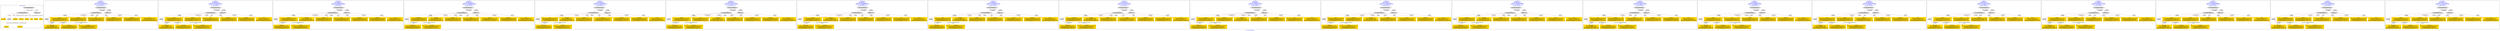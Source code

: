 digraph n0 {
fontcolor="blue"
remincross="true"
label="s12-s-19-artworks.json"
subgraph cluster_0 {
label="1-correct model"
n2[style="filled",color="white",fillcolor="lightgray",label="CulturalHeritageObject1"];
n3[shape="plaintext",style="filled",fillcolor="gold",label="date_made"];
n4[style="filled",color="white",fillcolor="lightgray",label="Person1"];
n5[shape="plaintext",style="filled",fillcolor="gold",label="description"];
n6[shape="plaintext",style="filled",fillcolor="gold",label="dimensions"];
n7[shape="plaintext",style="filled",fillcolor="gold",label="technique"];
n8[shape="plaintext",style="filled",fillcolor="gold",label="title"];
n9[shape="plaintext",style="filled",fillcolor="gold",label="access_id"];
n10[shape="plaintext",style="filled",fillcolor="gold",label="nationality"];
n11[shape="plaintext",style="filled",fillcolor="gold",label="artist_name"];
n12[style="filled",color="white",fillcolor="lightgray",label="EuropeanaAggregation1"];
n13[style="filled",color="white",fillcolor="lightgray",label="WebResource1"];
n14[shape="plaintext",style="filled",fillcolor="gold",label="img_url"];
}
subgraph cluster_1 {
label="candidate 0\nlink coherence:1.0\nnode coherence:1.0\nconfidence:0.5012474547202433\nmapping score:0.6115269293511922\ncost:11.99977\n-precision:0.92-recall:0.92"
n16[style="filled",color="white",fillcolor="lightgray",label="CulturalHeritageObject1"];
n17[style="filled",color="white",fillcolor="lightgray",label="Person1"];
n18[style="filled",color="white",fillcolor="lightgray",label="EuropeanaAggregation1"];
n19[style="filled",color="white",fillcolor="lightgray",label="WebResource1"];
n20[shape="plaintext",style="filled",fillcolor="gold",label="access_id\n[CulturalHeritageObject,extent,0.539]\n[CulturalHeritageObject,description,0.215]\n[CulturalHeritageObject,title,0.126]\n[CulturalHeritageObject,accessionNumber,0.12]"];
n21[shape="plaintext",style="filled",fillcolor="gold",label="date_made\n[Person,dateOfBirth,0.397]\n[Person,dateOfDeath,0.386]\n[Person,biographicalInformation,0.114]\n[CulturalHeritageObject,created,0.102]"];
n22[shape="plaintext",style="filled",fillcolor="gold",label="artist_name\n[Person,nameOfThePerson,0.536]\n[Person,biographicalInformation,0.335]\n[CulturalHeritageObject,description,0.074]\n[CulturalHeritageObject,title,0.055]"];
n23[shape="plaintext",style="filled",fillcolor="gold",label="technique\n[CulturalHeritageObject,medium,0.626]\n[CulturalHeritageObject,description,0.178]\n[Person,biographicalInformation,0.118]\n[CulturalHeritageObject,provenance,0.078]"];
n24[shape="plaintext",style="filled",fillcolor="gold",label="title\n[CulturalHeritageObject,description,0.367]\n[Person,biographicalInformation,0.307]\n[CulturalHeritageObject,title,0.238]\n[CulturalHeritageObject,provenance,0.089]"];
n25[shape="plaintext",style="filled",fillcolor="gold",label="img_url\n[WebResource,classLink,0.747]\n[Document,classLink,0.126]\n[Person,biographicalInformation,0.067]\n[CulturalHeritageObject,description,0.06]"];
n26[shape="plaintext",style="filled",fillcolor="gold",label="nationality\n[Person,countryAssociatedWithThePerson,0.872]\n[Person,biographicalInformation,0.07]\n[CulturalHeritageObject,title,0.032]\n[CulturalHeritageObject,provenance,0.026]"];
n27[shape="plaintext",style="filled",fillcolor="gold",label="dimensions\n[CulturalHeritageObject,extent,0.58]\n[CulturalHeritageObject,description,0.192]\n[CulturalHeritageObject,title,0.136]\n[CulturalHeritageObject,provenance,0.092]"];
n28[shape="plaintext",style="filled",fillcolor="gold",label="description\n[Person,biographicalInformation,0.459]\n[CulturalHeritageObject,description,0.394]\n[CulturalHeritageObject,title,0.098]\n[CulturalHeritageObject,provenance,0.049]"];
}
subgraph cluster_2 {
label="candidate 1\nlink coherence:1.0\nnode coherence:1.0\nconfidence:0.4999864586944227\nmapping score:0.6111065973425853\ncost:11.99977\n-precision:0.92-recall:0.92"
n30[style="filled",color="white",fillcolor="lightgray",label="CulturalHeritageObject1"];
n31[style="filled",color="white",fillcolor="lightgray",label="Person1"];
n32[style="filled",color="white",fillcolor="lightgray",label="EuropeanaAggregation1"];
n33[style="filled",color="white",fillcolor="lightgray",label="WebResource1"];
n34[shape="plaintext",style="filled",fillcolor="gold",label="access_id\n[CulturalHeritageObject,extent,0.539]\n[CulturalHeritageObject,description,0.215]\n[CulturalHeritageObject,title,0.126]\n[CulturalHeritageObject,accessionNumber,0.12]"];
n35[shape="plaintext",style="filled",fillcolor="gold",label="date_made\n[Person,dateOfBirth,0.397]\n[Person,dateOfDeath,0.386]\n[Person,biographicalInformation,0.114]\n[CulturalHeritageObject,created,0.102]"];
n36[shape="plaintext",style="filled",fillcolor="gold",label="artist_name\n[Person,nameOfThePerson,0.536]\n[Person,biographicalInformation,0.335]\n[CulturalHeritageObject,description,0.074]\n[CulturalHeritageObject,title,0.055]"];
n37[shape="plaintext",style="filled",fillcolor="gold",label="technique\n[CulturalHeritageObject,medium,0.626]\n[CulturalHeritageObject,description,0.178]\n[Person,biographicalInformation,0.118]\n[CulturalHeritageObject,provenance,0.078]"];
n38[shape="plaintext",style="filled",fillcolor="gold",label="title\n[CulturalHeritageObject,description,0.367]\n[Person,biographicalInformation,0.307]\n[CulturalHeritageObject,title,0.238]\n[CulturalHeritageObject,provenance,0.089]"];
n39[shape="plaintext",style="filled",fillcolor="gold",label="img_url\n[WebResource,classLink,0.747]\n[Document,classLink,0.126]\n[Person,biographicalInformation,0.067]\n[CulturalHeritageObject,description,0.06]"];
n40[shape="plaintext",style="filled",fillcolor="gold",label="nationality\n[Person,countryAssociatedWithThePerson,0.872]\n[Person,biographicalInformation,0.07]\n[CulturalHeritageObject,title,0.032]\n[CulturalHeritageObject,provenance,0.026]"];
n41[shape="plaintext",style="filled",fillcolor="gold",label="dimensions\n[CulturalHeritageObject,extent,0.58]\n[CulturalHeritageObject,description,0.192]\n[CulturalHeritageObject,title,0.136]\n[CulturalHeritageObject,provenance,0.092]"];
n42[shape="plaintext",style="filled",fillcolor="gold",label="description\n[Person,biographicalInformation,0.459]\n[CulturalHeritageObject,description,0.394]\n[CulturalHeritageObject,title,0.098]\n[CulturalHeritageObject,provenance,0.049]"];
}
subgraph cluster_3 {
label="candidate 10\nlink coherence:1.0\nnode coherence:1.0\nconfidence:0.46843999147245274\nmapping score:0.6005911082685953\ncost:11.99977\n-precision:1.0-recall:1.0"
n44[style="filled",color="white",fillcolor="lightgray",label="CulturalHeritageObject1"];
n45[style="filled",color="white",fillcolor="lightgray",label="Person1"];
n46[style="filled",color="white",fillcolor="lightgray",label="EuropeanaAggregation1"];
n47[style="filled",color="white",fillcolor="lightgray",label="WebResource1"];
n48[shape="plaintext",style="filled",fillcolor="gold",label="access_id\n[CulturalHeritageObject,extent,0.539]\n[CulturalHeritageObject,description,0.215]\n[CulturalHeritageObject,title,0.126]\n[CulturalHeritageObject,accessionNumber,0.12]"];
n49[shape="plaintext",style="filled",fillcolor="gold",label="date_made\n[Person,dateOfBirth,0.397]\n[Person,dateOfDeath,0.386]\n[Person,biographicalInformation,0.114]\n[CulturalHeritageObject,created,0.102]"];
n50[shape="plaintext",style="filled",fillcolor="gold",label="artist_name\n[Person,nameOfThePerson,0.536]\n[Person,biographicalInformation,0.335]\n[CulturalHeritageObject,description,0.074]\n[CulturalHeritageObject,title,0.055]"];
n51[shape="plaintext",style="filled",fillcolor="gold",label="technique\n[CulturalHeritageObject,medium,0.626]\n[CulturalHeritageObject,description,0.178]\n[Person,biographicalInformation,0.118]\n[CulturalHeritageObject,provenance,0.078]"];
n52[shape="plaintext",style="filled",fillcolor="gold",label="title\n[CulturalHeritageObject,description,0.367]\n[Person,biographicalInformation,0.307]\n[CulturalHeritageObject,title,0.238]\n[CulturalHeritageObject,provenance,0.089]"];
n53[shape="plaintext",style="filled",fillcolor="gold",label="img_url\n[WebResource,classLink,0.747]\n[Document,classLink,0.126]\n[Person,biographicalInformation,0.067]\n[CulturalHeritageObject,description,0.06]"];
n54[shape="plaintext",style="filled",fillcolor="gold",label="nationality\n[Person,countryAssociatedWithThePerson,0.872]\n[Person,biographicalInformation,0.07]\n[CulturalHeritageObject,title,0.032]\n[CulturalHeritageObject,provenance,0.026]"];
n55[shape="plaintext",style="filled",fillcolor="gold",label="dimensions\n[CulturalHeritageObject,extent,0.58]\n[CulturalHeritageObject,description,0.192]\n[CulturalHeritageObject,title,0.136]\n[CulturalHeritageObject,provenance,0.092]"];
n56[shape="plaintext",style="filled",fillcolor="gold",label="description\n[Person,biographicalInformation,0.459]\n[CulturalHeritageObject,description,0.394]\n[CulturalHeritageObject,title,0.098]\n[CulturalHeritageObject,provenance,0.049]"];
}
subgraph cluster_4 {
label="candidate 11\nlink coherence:1.0\nnode coherence:1.0\nconfidence:0.46075960814450423\nmapping score:0.5980309804926125\ncost:11.99977\n-precision:0.83-recall:0.83"
n58[style="filled",color="white",fillcolor="lightgray",label="CulturalHeritageObject1"];
n59[style="filled",color="white",fillcolor="lightgray",label="Person1"];
n60[style="filled",color="white",fillcolor="lightgray",label="EuropeanaAggregation1"];
n61[style="filled",color="white",fillcolor="lightgray",label="WebResource1"];
n62[shape="plaintext",style="filled",fillcolor="gold",label="dimensions\n[CulturalHeritageObject,extent,0.58]\n[CulturalHeritageObject,description,0.192]\n[CulturalHeritageObject,title,0.136]\n[CulturalHeritageObject,provenance,0.092]"];
n63[shape="plaintext",style="filled",fillcolor="gold",label="date_made\n[Person,dateOfBirth,0.397]\n[Person,dateOfDeath,0.386]\n[Person,biographicalInformation,0.114]\n[CulturalHeritageObject,created,0.102]"];
n64[shape="plaintext",style="filled",fillcolor="gold",label="artist_name\n[Person,nameOfThePerson,0.536]\n[Person,biographicalInformation,0.335]\n[CulturalHeritageObject,description,0.074]\n[CulturalHeritageObject,title,0.055]"];
n65[shape="plaintext",style="filled",fillcolor="gold",label="technique\n[CulturalHeritageObject,medium,0.626]\n[CulturalHeritageObject,description,0.178]\n[Person,biographicalInformation,0.118]\n[CulturalHeritageObject,provenance,0.078]"];
n66[shape="plaintext",style="filled",fillcolor="gold",label="title\n[CulturalHeritageObject,description,0.367]\n[Person,biographicalInformation,0.307]\n[CulturalHeritageObject,title,0.238]\n[CulturalHeritageObject,provenance,0.089]"];
n67[shape="plaintext",style="filled",fillcolor="gold",label="img_url\n[WebResource,classLink,0.747]\n[Document,classLink,0.126]\n[Person,biographicalInformation,0.067]\n[CulturalHeritageObject,description,0.06]"];
n68[shape="plaintext",style="filled",fillcolor="gold",label="nationality\n[Person,countryAssociatedWithThePerson,0.872]\n[Person,biographicalInformation,0.07]\n[CulturalHeritageObject,title,0.032]\n[CulturalHeritageObject,provenance,0.026]"];
n69[shape="plaintext",style="filled",fillcolor="gold",label="access_id\n[CulturalHeritageObject,extent,0.539]\n[CulturalHeritageObject,description,0.215]\n[CulturalHeritageObject,title,0.126]\n[CulturalHeritageObject,accessionNumber,0.12]"];
n70[shape="plaintext",style="filled",fillcolor="gold",label="description\n[Person,biographicalInformation,0.459]\n[CulturalHeritageObject,description,0.394]\n[CulturalHeritageObject,title,0.098]\n[CulturalHeritageObject,provenance,0.049]"];
}
subgraph cluster_5 {
label="candidate 12\nlink coherence:1.0\nnode coherence:1.0\nconfidence:0.4524826609062927\nmapping score:0.5952719980798753\ncost:11.99977\n-precision:0.83-recall:0.83"
n72[style="filled",color="white",fillcolor="lightgray",label="CulturalHeritageObject1"];
n73[style="filled",color="white",fillcolor="lightgray",label="Person1"];
n74[style="filled",color="white",fillcolor="lightgray",label="EuropeanaAggregation1"];
n75[style="filled",color="white",fillcolor="lightgray",label="WebResource1"];
n76[shape="plaintext",style="filled",fillcolor="gold",label="title\n[CulturalHeritageObject,description,0.367]\n[Person,biographicalInformation,0.307]\n[CulturalHeritageObject,title,0.238]\n[CulturalHeritageObject,provenance,0.089]"];
n77[shape="plaintext",style="filled",fillcolor="gold",label="date_made\n[Person,dateOfBirth,0.397]\n[Person,dateOfDeath,0.386]\n[Person,biographicalInformation,0.114]\n[CulturalHeritageObject,created,0.102]"];
n78[shape="plaintext",style="filled",fillcolor="gold",label="artist_name\n[Person,nameOfThePerson,0.536]\n[Person,biographicalInformation,0.335]\n[CulturalHeritageObject,description,0.074]\n[CulturalHeritageObject,title,0.055]"];
n79[shape="plaintext",style="filled",fillcolor="gold",label="technique\n[CulturalHeritageObject,medium,0.626]\n[CulturalHeritageObject,description,0.178]\n[Person,biographicalInformation,0.118]\n[CulturalHeritageObject,provenance,0.078]"];
n80[shape="plaintext",style="filled",fillcolor="gold",label="access_id\n[CulturalHeritageObject,extent,0.539]\n[CulturalHeritageObject,description,0.215]\n[CulturalHeritageObject,title,0.126]\n[CulturalHeritageObject,accessionNumber,0.12]"];
n81[shape="plaintext",style="filled",fillcolor="gold",label="img_url\n[WebResource,classLink,0.747]\n[Document,classLink,0.126]\n[Person,biographicalInformation,0.067]\n[CulturalHeritageObject,description,0.06]"];
n82[shape="plaintext",style="filled",fillcolor="gold",label="nationality\n[Person,countryAssociatedWithThePerson,0.872]\n[Person,biographicalInformation,0.07]\n[CulturalHeritageObject,title,0.032]\n[CulturalHeritageObject,provenance,0.026]"];
n83[shape="plaintext",style="filled",fillcolor="gold",label="dimensions\n[CulturalHeritageObject,extent,0.58]\n[CulturalHeritageObject,description,0.192]\n[CulturalHeritageObject,title,0.136]\n[CulturalHeritageObject,provenance,0.092]"];
n84[shape="plaintext",style="filled",fillcolor="gold",label="description\n[Person,biographicalInformation,0.459]\n[CulturalHeritageObject,description,0.394]\n[CulturalHeritageObject,title,0.098]\n[CulturalHeritageObject,provenance,0.049]"];
}
subgraph cluster_6 {
label="candidate 13\nlink coherence:1.0\nnode coherence:1.0\nconfidence:0.4518770705468461\nmapping score:0.5950701346267265\ncost:11.99977\n-precision:0.92-recall:0.92"
n86[style="filled",color="white",fillcolor="lightgray",label="CulturalHeritageObject1"];
n87[style="filled",color="white",fillcolor="lightgray",label="Person1"];
n88[style="filled",color="white",fillcolor="lightgray",label="EuropeanaAggregation1"];
n89[style="filled",color="white",fillcolor="lightgray",label="WebResource1"];
n90[shape="plaintext",style="filled",fillcolor="gold",label="access_id\n[CulturalHeritageObject,extent,0.539]\n[CulturalHeritageObject,description,0.215]\n[CulturalHeritageObject,title,0.126]\n[CulturalHeritageObject,accessionNumber,0.12]"];
n91[shape="plaintext",style="filled",fillcolor="gold",label="title\n[CulturalHeritageObject,description,0.367]\n[Person,biographicalInformation,0.307]\n[CulturalHeritageObject,title,0.238]\n[CulturalHeritageObject,provenance,0.089]"];
n92[shape="plaintext",style="filled",fillcolor="gold",label="date_made\n[Person,dateOfBirth,0.397]\n[Person,dateOfDeath,0.386]\n[Person,biographicalInformation,0.114]\n[CulturalHeritageObject,created,0.102]"];
n93[shape="plaintext",style="filled",fillcolor="gold",label="artist_name\n[Person,nameOfThePerson,0.536]\n[Person,biographicalInformation,0.335]\n[CulturalHeritageObject,description,0.074]\n[CulturalHeritageObject,title,0.055]"];
n94[shape="plaintext",style="filled",fillcolor="gold",label="technique\n[CulturalHeritageObject,medium,0.626]\n[CulturalHeritageObject,description,0.178]\n[Person,biographicalInformation,0.118]\n[CulturalHeritageObject,provenance,0.078]"];
n95[shape="plaintext",style="filled",fillcolor="gold",label="img_url\n[WebResource,classLink,0.747]\n[Document,classLink,0.126]\n[Person,biographicalInformation,0.067]\n[CulturalHeritageObject,description,0.06]"];
n96[shape="plaintext",style="filled",fillcolor="gold",label="nationality\n[Person,countryAssociatedWithThePerson,0.872]\n[Person,biographicalInformation,0.07]\n[CulturalHeritageObject,title,0.032]\n[CulturalHeritageObject,provenance,0.026]"];
n97[shape="plaintext",style="filled",fillcolor="gold",label="dimensions\n[CulturalHeritageObject,extent,0.58]\n[CulturalHeritageObject,description,0.192]\n[CulturalHeritageObject,title,0.136]\n[CulturalHeritageObject,provenance,0.092]"];
n98[shape="plaintext",style="filled",fillcolor="gold",label="description\n[Person,biographicalInformation,0.459]\n[CulturalHeritageObject,description,0.394]\n[CulturalHeritageObject,title,0.098]\n[CulturalHeritageObject,provenance,0.049]"];
}
subgraph cluster_7 {
label="candidate 14\nlink coherence:1.0\nnode coherence:1.0\nconfidence:0.4498234493696245\nmapping score:0.5943855942343192\ncost:11.99977\n-precision:0.83-recall:0.83"
n100[style="filled",color="white",fillcolor="lightgray",label="CulturalHeritageObject1"];
n101[style="filled",color="white",fillcolor="lightgray",label="Person1"];
n102[style="filled",color="white",fillcolor="lightgray",label="EuropeanaAggregation1"];
n103[style="filled",color="white",fillcolor="lightgray",label="WebResource1"];
n104[shape="plaintext",style="filled",fillcolor="gold",label="access_id\n[CulturalHeritageObject,extent,0.539]\n[CulturalHeritageObject,description,0.215]\n[CulturalHeritageObject,title,0.126]\n[CulturalHeritageObject,accessionNumber,0.12]"];
n105[shape="plaintext",style="filled",fillcolor="gold",label="date_made\n[Person,dateOfBirth,0.397]\n[Person,dateOfDeath,0.386]\n[Person,biographicalInformation,0.114]\n[CulturalHeritageObject,created,0.102]"];
n106[shape="plaintext",style="filled",fillcolor="gold",label="artist_name\n[Person,nameOfThePerson,0.536]\n[Person,biographicalInformation,0.335]\n[CulturalHeritageObject,description,0.074]\n[CulturalHeritageObject,title,0.055]"];
n107[shape="plaintext",style="filled",fillcolor="gold",label="technique\n[CulturalHeritageObject,medium,0.626]\n[CulturalHeritageObject,description,0.178]\n[Person,biographicalInformation,0.118]\n[CulturalHeritageObject,provenance,0.078]"];
n108[shape="plaintext",style="filled",fillcolor="gold",label="description\n[Person,biographicalInformation,0.459]\n[CulturalHeritageObject,description,0.394]\n[CulturalHeritageObject,title,0.098]\n[CulturalHeritageObject,provenance,0.049]"];
n109[shape="plaintext",style="filled",fillcolor="gold",label="img_url\n[WebResource,classLink,0.747]\n[Document,classLink,0.126]\n[Person,biographicalInformation,0.067]\n[CulturalHeritageObject,description,0.06]"];
n110[shape="plaintext",style="filled",fillcolor="gold",label="nationality\n[Person,countryAssociatedWithThePerson,0.872]\n[Person,biographicalInformation,0.07]\n[CulturalHeritageObject,title,0.032]\n[CulturalHeritageObject,provenance,0.026]"];
n111[shape="plaintext",style="filled",fillcolor="gold",label="dimensions\n[CulturalHeritageObject,extent,0.58]\n[CulturalHeritageObject,description,0.192]\n[CulturalHeritageObject,title,0.136]\n[CulturalHeritageObject,provenance,0.092]"];
n112[shape="plaintext",style="filled",fillcolor="gold",label="title\n[CulturalHeritageObject,description,0.367]\n[Person,biographicalInformation,0.307]\n[CulturalHeritageObject,title,0.238]\n[CulturalHeritageObject,provenance,0.089]"];
}
subgraph cluster_8 {
label="candidate 15\nlink coherence:1.0\nnode coherence:1.0\nconfidence:0.44902960522303764\nmapping score:0.5941209795187903\ncost:11.99977\n-precision:0.75-recall:0.75"
n114[style="filled",color="white",fillcolor="lightgray",label="CulturalHeritageObject1"];
n115[style="filled",color="white",fillcolor="lightgray",label="Person1"];
n116[style="filled",color="white",fillcolor="lightgray",label="EuropeanaAggregation1"];
n117[style="filled",color="white",fillcolor="lightgray",label="WebResource1"];
n118[shape="plaintext",style="filled",fillcolor="gold",label="title\n[CulturalHeritageObject,description,0.367]\n[Person,biographicalInformation,0.307]\n[CulturalHeritageObject,title,0.238]\n[CulturalHeritageObject,provenance,0.089]"];
n119[shape="plaintext",style="filled",fillcolor="gold",label="date_made\n[Person,dateOfBirth,0.397]\n[Person,dateOfDeath,0.386]\n[Person,biographicalInformation,0.114]\n[CulturalHeritageObject,created,0.102]"];
n120[shape="plaintext",style="filled",fillcolor="gold",label="artist_name\n[Person,nameOfThePerson,0.536]\n[Person,biographicalInformation,0.335]\n[CulturalHeritageObject,description,0.074]\n[CulturalHeritageObject,title,0.055]"];
n121[shape="plaintext",style="filled",fillcolor="gold",label="technique\n[CulturalHeritageObject,medium,0.626]\n[CulturalHeritageObject,description,0.178]\n[Person,biographicalInformation,0.118]\n[CulturalHeritageObject,provenance,0.078]"];
n122[shape="plaintext",style="filled",fillcolor="gold",label="dimensions\n[CulturalHeritageObject,extent,0.58]\n[CulturalHeritageObject,description,0.192]\n[CulturalHeritageObject,title,0.136]\n[CulturalHeritageObject,provenance,0.092]"];
n123[shape="plaintext",style="filled",fillcolor="gold",label="img_url\n[WebResource,classLink,0.747]\n[Document,classLink,0.126]\n[Person,biographicalInformation,0.067]\n[CulturalHeritageObject,description,0.06]"];
n124[shape="plaintext",style="filled",fillcolor="gold",label="nationality\n[Person,countryAssociatedWithThePerson,0.872]\n[Person,biographicalInformation,0.07]\n[CulturalHeritageObject,title,0.032]\n[CulturalHeritageObject,provenance,0.026]"];
n125[shape="plaintext",style="filled",fillcolor="gold",label="access_id\n[CulturalHeritageObject,extent,0.539]\n[CulturalHeritageObject,description,0.215]\n[CulturalHeritageObject,title,0.126]\n[CulturalHeritageObject,accessionNumber,0.12]"];
n126[shape="plaintext",style="filled",fillcolor="gold",label="description\n[Person,biographicalInformation,0.459]\n[CulturalHeritageObject,description,0.394]\n[CulturalHeritageObject,title,0.098]\n[CulturalHeritageObject,provenance,0.049]"];
}
subgraph cluster_9 {
label="candidate 16\nlink coherence:1.0\nnode coherence:1.0\nconfidence:0.4449741436014858\nmapping score:0.592769158978273\ncost:11.99977\n-precision:0.75-recall:0.75"
n128[style="filled",color="white",fillcolor="lightgray",label="CulturalHeritageObject1"];
n129[style="filled",color="white",fillcolor="lightgray",label="Person1"];
n130[style="filled",color="white",fillcolor="lightgray",label="EuropeanaAggregation1"];
n131[style="filled",color="white",fillcolor="lightgray",label="WebResource1"];
n132[shape="plaintext",style="filled",fillcolor="gold",label="description\n[Person,biographicalInformation,0.459]\n[CulturalHeritageObject,description,0.394]\n[CulturalHeritageObject,title,0.098]\n[CulturalHeritageObject,provenance,0.049]"];
n133[shape="plaintext",style="filled",fillcolor="gold",label="date_made\n[Person,dateOfBirth,0.397]\n[Person,dateOfDeath,0.386]\n[Person,biographicalInformation,0.114]\n[CulturalHeritageObject,created,0.102]"];
n134[shape="plaintext",style="filled",fillcolor="gold",label="artist_name\n[Person,nameOfThePerson,0.536]\n[Person,biographicalInformation,0.335]\n[CulturalHeritageObject,description,0.074]\n[CulturalHeritageObject,title,0.055]"];
n135[shape="plaintext",style="filled",fillcolor="gold",label="technique\n[CulturalHeritageObject,medium,0.626]\n[CulturalHeritageObject,description,0.178]\n[Person,biographicalInformation,0.118]\n[CulturalHeritageObject,provenance,0.078]"];
n136[shape="plaintext",style="filled",fillcolor="gold",label="access_id\n[CulturalHeritageObject,extent,0.539]\n[CulturalHeritageObject,description,0.215]\n[CulturalHeritageObject,title,0.126]\n[CulturalHeritageObject,accessionNumber,0.12]"];
n137[shape="plaintext",style="filled",fillcolor="gold",label="img_url\n[WebResource,classLink,0.747]\n[Document,classLink,0.126]\n[Person,biographicalInformation,0.067]\n[CulturalHeritageObject,description,0.06]"];
n138[shape="plaintext",style="filled",fillcolor="gold",label="nationality\n[Person,countryAssociatedWithThePerson,0.872]\n[Person,biographicalInformation,0.07]\n[CulturalHeritageObject,title,0.032]\n[CulturalHeritageObject,provenance,0.026]"];
n139[shape="plaintext",style="filled",fillcolor="gold",label="dimensions\n[CulturalHeritageObject,extent,0.58]\n[CulturalHeritageObject,description,0.192]\n[CulturalHeritageObject,title,0.136]\n[CulturalHeritageObject,provenance,0.092]"];
n140[shape="plaintext",style="filled",fillcolor="gold",label="title\n[CulturalHeritageObject,description,0.367]\n[Person,biographicalInformation,0.307]\n[CulturalHeritageObject,title,0.238]\n[CulturalHeritageObject,provenance,0.089]"];
}
subgraph cluster_10 {
label="candidate 17\nlink coherence:1.0\nnode coherence:1.0\nconfidence:0.4443685532420392\nmapping score:0.5925672955251241\ncost:11.99977\n-precision:0.83-recall:0.83"
n142[style="filled",color="white",fillcolor="lightgray",label="CulturalHeritageObject1"];
n143[style="filled",color="white",fillcolor="lightgray",label="Person1"];
n144[style="filled",color="white",fillcolor="lightgray",label="EuropeanaAggregation1"];
n145[style="filled",color="white",fillcolor="lightgray",label="WebResource1"];
n146[shape="plaintext",style="filled",fillcolor="gold",label="access_id\n[CulturalHeritageObject,extent,0.539]\n[CulturalHeritageObject,description,0.215]\n[CulturalHeritageObject,title,0.126]\n[CulturalHeritageObject,accessionNumber,0.12]"];
n147[shape="plaintext",style="filled",fillcolor="gold",label="description\n[Person,biographicalInformation,0.459]\n[CulturalHeritageObject,description,0.394]\n[CulturalHeritageObject,title,0.098]\n[CulturalHeritageObject,provenance,0.049]"];
n148[shape="plaintext",style="filled",fillcolor="gold",label="date_made\n[Person,dateOfBirth,0.397]\n[Person,dateOfDeath,0.386]\n[Person,biographicalInformation,0.114]\n[CulturalHeritageObject,created,0.102]"];
n149[shape="plaintext",style="filled",fillcolor="gold",label="artist_name\n[Person,nameOfThePerson,0.536]\n[Person,biographicalInformation,0.335]\n[CulturalHeritageObject,description,0.074]\n[CulturalHeritageObject,title,0.055]"];
n150[shape="plaintext",style="filled",fillcolor="gold",label="technique\n[CulturalHeritageObject,medium,0.626]\n[CulturalHeritageObject,description,0.178]\n[Person,biographicalInformation,0.118]\n[CulturalHeritageObject,provenance,0.078]"];
n151[shape="plaintext",style="filled",fillcolor="gold",label="img_url\n[WebResource,classLink,0.747]\n[Document,classLink,0.126]\n[Person,biographicalInformation,0.067]\n[CulturalHeritageObject,description,0.06]"];
n152[shape="plaintext",style="filled",fillcolor="gold",label="nationality\n[Person,countryAssociatedWithThePerson,0.872]\n[Person,biographicalInformation,0.07]\n[CulturalHeritageObject,title,0.032]\n[CulturalHeritageObject,provenance,0.026]"];
n153[shape="plaintext",style="filled",fillcolor="gold",label="dimensions\n[CulturalHeritageObject,extent,0.58]\n[CulturalHeritageObject,description,0.192]\n[CulturalHeritageObject,title,0.136]\n[CulturalHeritageObject,provenance,0.092]"];
n154[shape="plaintext",style="filled",fillcolor="gold",label="title\n[CulturalHeritageObject,description,0.367]\n[Person,biographicalInformation,0.307]\n[CulturalHeritageObject,title,0.238]\n[CulturalHeritageObject,provenance,0.089]"];
}
subgraph cluster_11 {
label="candidate 18\nlink coherence:1.0\nnode coherence:1.0\nconfidence:0.4441966872188975\nmapping score:0.5925100068507436\ncost:11.99977\n-precision:0.75-recall:0.75"
n156[style="filled",color="white",fillcolor="lightgray",label="CulturalHeritageObject1"];
n157[style="filled",color="white",fillcolor="lightgray",label="Person1"];
n158[style="filled",color="white",fillcolor="lightgray",label="EuropeanaAggregation1"];
n159[style="filled",color="white",fillcolor="lightgray",label="WebResource1"];
n160[shape="plaintext",style="filled",fillcolor="gold",label="title\n[CulturalHeritageObject,description,0.367]\n[Person,biographicalInformation,0.307]\n[CulturalHeritageObject,title,0.238]\n[CulturalHeritageObject,provenance,0.089]"];
n161[shape="plaintext",style="filled",fillcolor="gold",label="dimensions\n[CulturalHeritageObject,extent,0.58]\n[CulturalHeritageObject,description,0.192]\n[CulturalHeritageObject,title,0.136]\n[CulturalHeritageObject,provenance,0.092]"];
n162[shape="plaintext",style="filled",fillcolor="gold",label="date_made\n[Person,dateOfBirth,0.397]\n[Person,dateOfDeath,0.386]\n[Person,biographicalInformation,0.114]\n[CulturalHeritageObject,created,0.102]"];
n163[shape="plaintext",style="filled",fillcolor="gold",label="artist_name\n[Person,nameOfThePerson,0.536]\n[Person,biographicalInformation,0.335]\n[CulturalHeritageObject,description,0.074]\n[CulturalHeritageObject,title,0.055]"];
n164[shape="plaintext",style="filled",fillcolor="gold",label="technique\n[CulturalHeritageObject,medium,0.626]\n[CulturalHeritageObject,description,0.178]\n[Person,biographicalInformation,0.118]\n[CulturalHeritageObject,provenance,0.078]"];
n165[shape="plaintext",style="filled",fillcolor="gold",label="img_url\n[WebResource,classLink,0.747]\n[Document,classLink,0.126]\n[Person,biographicalInformation,0.067]\n[CulturalHeritageObject,description,0.06]"];
n166[shape="plaintext",style="filled",fillcolor="gold",label="nationality\n[Person,countryAssociatedWithThePerson,0.872]\n[Person,biographicalInformation,0.07]\n[CulturalHeritageObject,title,0.032]\n[CulturalHeritageObject,provenance,0.026]"];
n167[shape="plaintext",style="filled",fillcolor="gold",label="access_id\n[CulturalHeritageObject,extent,0.539]\n[CulturalHeritageObject,description,0.215]\n[CulturalHeritageObject,title,0.126]\n[CulturalHeritageObject,accessionNumber,0.12]"];
n168[shape="plaintext",style="filled",fillcolor="gold",label="description\n[Person,biographicalInformation,0.459]\n[CulturalHeritageObject,description,0.394]\n[CulturalHeritageObject,title,0.098]\n[CulturalHeritageObject,provenance,0.049]"];
}
subgraph cluster_12 {
label="candidate 19\nlink coherence:1.0\nnode coherence:1.0\nconfidence:0.4406260366798997\nmapping score:0.591319790004411\ncost:11.99977\n-precision:0.83-recall:0.83"
n170[style="filled",color="white",fillcolor="lightgray",label="CulturalHeritageObject1"];
n171[style="filled",color="white",fillcolor="lightgray",label="Person1"];
n172[style="filled",color="white",fillcolor="lightgray",label="EuropeanaAggregation1"];
n173[style="filled",color="white",fillcolor="lightgray",label="WebResource1"];
n174[shape="plaintext",style="filled",fillcolor="gold",label="description\n[Person,biographicalInformation,0.459]\n[CulturalHeritageObject,description,0.394]\n[CulturalHeritageObject,title,0.098]\n[CulturalHeritageObject,provenance,0.049]"];
n175[shape="plaintext",style="filled",fillcolor="gold",label="date_made\n[Person,dateOfBirth,0.397]\n[Person,dateOfDeath,0.386]\n[Person,biographicalInformation,0.114]\n[CulturalHeritageObject,created,0.102]"];
n176[shape="plaintext",style="filled",fillcolor="gold",label="artist_name\n[Person,nameOfThePerson,0.536]\n[Person,biographicalInformation,0.335]\n[CulturalHeritageObject,description,0.074]\n[CulturalHeritageObject,title,0.055]"];
n177[shape="plaintext",style="filled",fillcolor="gold",label="technique\n[CulturalHeritageObject,medium,0.626]\n[CulturalHeritageObject,description,0.178]\n[Person,biographicalInformation,0.118]\n[CulturalHeritageObject,provenance,0.078]"];
n178[shape="plaintext",style="filled",fillcolor="gold",label="title\n[CulturalHeritageObject,description,0.367]\n[Person,biographicalInformation,0.307]\n[CulturalHeritageObject,title,0.238]\n[CulturalHeritageObject,provenance,0.089]"];
n179[shape="plaintext",style="filled",fillcolor="gold",label="img_url\n[WebResource,classLink,0.747]\n[Document,classLink,0.126]\n[Person,biographicalInformation,0.067]\n[CulturalHeritageObject,description,0.06]"];
n180[shape="plaintext",style="filled",fillcolor="gold",label="nationality\n[Person,countryAssociatedWithThePerson,0.872]\n[Person,biographicalInformation,0.07]\n[CulturalHeritageObject,title,0.032]\n[CulturalHeritageObject,provenance,0.026]"];
n181[shape="plaintext",style="filled",fillcolor="gold",label="dimensions\n[CulturalHeritageObject,extent,0.58]\n[CulturalHeritageObject,description,0.192]\n[CulturalHeritageObject,title,0.136]\n[CulturalHeritageObject,provenance,0.092]"];
n182[shape="plaintext",style="filled",fillcolor="gold",label="access_id\n[CulturalHeritageObject,extent,0.539]\n[CulturalHeritageObject,description,0.215]\n[CulturalHeritageObject,title,0.126]\n[CulturalHeritageObject,accessionNumber,0.12]"];
}
subgraph cluster_13 {
label="candidate 2\nlink coherence:1.0\nnode coherence:1.0\nconfidence:0.4852901241540832\nmapping score:0.6062078191624721\ncost:11.99977\n-precision:0.75-recall:0.75"
n184[style="filled",color="white",fillcolor="lightgray",label="CulturalHeritageObject1"];
n185[style="filled",color="white",fillcolor="lightgray",label="Person1"];
n186[style="filled",color="white",fillcolor="lightgray",label="EuropeanaAggregation1"];
n187[style="filled",color="white",fillcolor="lightgray",label="WebResource1"];
n188[shape="plaintext",style="filled",fillcolor="gold",label="title\n[CulturalHeritageObject,description,0.367]\n[Person,biographicalInformation,0.307]\n[CulturalHeritageObject,title,0.238]\n[CulturalHeritageObject,provenance,0.089]"];
n189[shape="plaintext",style="filled",fillcolor="gold",label="date_made\n[Person,dateOfBirth,0.397]\n[Person,dateOfDeath,0.386]\n[Person,biographicalInformation,0.114]\n[CulturalHeritageObject,created,0.102]"];
n190[shape="plaintext",style="filled",fillcolor="gold",label="artist_name\n[Person,nameOfThePerson,0.536]\n[Person,biographicalInformation,0.335]\n[CulturalHeritageObject,description,0.074]\n[CulturalHeritageObject,title,0.055]"];
n191[shape="plaintext",style="filled",fillcolor="gold",label="technique\n[CulturalHeritageObject,medium,0.626]\n[CulturalHeritageObject,description,0.178]\n[Person,biographicalInformation,0.118]\n[CulturalHeritageObject,provenance,0.078]"];
n192[shape="plaintext",style="filled",fillcolor="gold",label="access_id\n[CulturalHeritageObject,extent,0.539]\n[CulturalHeritageObject,description,0.215]\n[CulturalHeritageObject,title,0.126]\n[CulturalHeritageObject,accessionNumber,0.12]"];
n193[shape="plaintext",style="filled",fillcolor="gold",label="img_url\n[WebResource,classLink,0.747]\n[Document,classLink,0.126]\n[Person,biographicalInformation,0.067]\n[CulturalHeritageObject,description,0.06]"];
n194[shape="plaintext",style="filled",fillcolor="gold",label="nationality\n[Person,countryAssociatedWithThePerson,0.872]\n[Person,biographicalInformation,0.07]\n[CulturalHeritageObject,title,0.032]\n[CulturalHeritageObject,provenance,0.026]"];
n195[shape="plaintext",style="filled",fillcolor="gold",label="dimensions\n[CulturalHeritageObject,extent,0.58]\n[CulturalHeritageObject,description,0.192]\n[CulturalHeritageObject,title,0.136]\n[CulturalHeritageObject,provenance,0.092]"];
n196[shape="plaintext",style="filled",fillcolor="gold",label="description\n[Person,biographicalInformation,0.459]\n[CulturalHeritageObject,description,0.394]\n[CulturalHeritageObject,title,0.098]\n[CulturalHeritageObject,provenance,0.049]"];
}
subgraph cluster_14 {
label="candidate 3\nlink coherence:1.0\nnode coherence:1.0\nconfidence:0.4846845337946366\nmapping score:0.6060059557093233\ncost:11.99977\n-precision:0.83-recall:0.83"
n198[style="filled",color="white",fillcolor="lightgray",label="CulturalHeritageObject1"];
n199[style="filled",color="white",fillcolor="lightgray",label="Person1"];
n200[style="filled",color="white",fillcolor="lightgray",label="EuropeanaAggregation1"];
n201[style="filled",color="white",fillcolor="lightgray",label="WebResource1"];
n202[shape="plaintext",style="filled",fillcolor="gold",label="access_id\n[CulturalHeritageObject,extent,0.539]\n[CulturalHeritageObject,description,0.215]\n[CulturalHeritageObject,title,0.126]\n[CulturalHeritageObject,accessionNumber,0.12]"];
n203[shape="plaintext",style="filled",fillcolor="gold",label="title\n[CulturalHeritageObject,description,0.367]\n[Person,biographicalInformation,0.307]\n[CulturalHeritageObject,title,0.238]\n[CulturalHeritageObject,provenance,0.089]"];
n204[shape="plaintext",style="filled",fillcolor="gold",label="date_made\n[Person,dateOfBirth,0.397]\n[Person,dateOfDeath,0.386]\n[Person,biographicalInformation,0.114]\n[CulturalHeritageObject,created,0.102]"];
n205[shape="plaintext",style="filled",fillcolor="gold",label="artist_name\n[Person,nameOfThePerson,0.536]\n[Person,biographicalInformation,0.335]\n[CulturalHeritageObject,description,0.074]\n[CulturalHeritageObject,title,0.055]"];
n206[shape="plaintext",style="filled",fillcolor="gold",label="technique\n[CulturalHeritageObject,medium,0.626]\n[CulturalHeritageObject,description,0.178]\n[Person,biographicalInformation,0.118]\n[CulturalHeritageObject,provenance,0.078]"];
n207[shape="plaintext",style="filled",fillcolor="gold",label="img_url\n[WebResource,classLink,0.747]\n[Document,classLink,0.126]\n[Person,biographicalInformation,0.067]\n[CulturalHeritageObject,description,0.06]"];
n208[shape="plaintext",style="filled",fillcolor="gold",label="nationality\n[Person,countryAssociatedWithThePerson,0.872]\n[Person,biographicalInformation,0.07]\n[CulturalHeritageObject,title,0.032]\n[CulturalHeritageObject,provenance,0.026]"];
n209[shape="plaintext",style="filled",fillcolor="gold",label="dimensions\n[CulturalHeritageObject,extent,0.58]\n[CulturalHeritageObject,description,0.192]\n[CulturalHeritageObject,title,0.136]\n[CulturalHeritageObject,provenance,0.092]"];
n210[shape="plaintext",style="filled",fillcolor="gold",label="description\n[Person,biographicalInformation,0.459]\n[CulturalHeritageObject,description,0.394]\n[CulturalHeritageObject,title,0.098]\n[CulturalHeritageObject,provenance,0.049]"];
}
subgraph cluster_15 {
label="candidate 4\nlink coherence:1.0\nnode coherence:1.0\nconfidence:0.48402912812826265\nmapping score:0.6057874871538653\ncost:11.99977\n-precision:0.75-recall:0.75"
n212[style="filled",color="white",fillcolor="lightgray",label="CulturalHeritageObject1"];
n213[style="filled",color="white",fillcolor="lightgray",label="Person1"];
n214[style="filled",color="white",fillcolor="lightgray",label="EuropeanaAggregation1"];
n215[style="filled",color="white",fillcolor="lightgray",label="WebResource1"];
n216[shape="plaintext",style="filled",fillcolor="gold",label="title\n[CulturalHeritageObject,description,0.367]\n[Person,biographicalInformation,0.307]\n[CulturalHeritageObject,title,0.238]\n[CulturalHeritageObject,provenance,0.089]"];
n217[shape="plaintext",style="filled",fillcolor="gold",label="date_made\n[Person,dateOfBirth,0.397]\n[Person,dateOfDeath,0.386]\n[Person,biographicalInformation,0.114]\n[CulturalHeritageObject,created,0.102]"];
n218[shape="plaintext",style="filled",fillcolor="gold",label="artist_name\n[Person,nameOfThePerson,0.536]\n[Person,biographicalInformation,0.335]\n[CulturalHeritageObject,description,0.074]\n[CulturalHeritageObject,title,0.055]"];
n219[shape="plaintext",style="filled",fillcolor="gold",label="technique\n[CulturalHeritageObject,medium,0.626]\n[CulturalHeritageObject,description,0.178]\n[Person,biographicalInformation,0.118]\n[CulturalHeritageObject,provenance,0.078]"];
n220[shape="plaintext",style="filled",fillcolor="gold",label="access_id\n[CulturalHeritageObject,extent,0.539]\n[CulturalHeritageObject,description,0.215]\n[CulturalHeritageObject,title,0.126]\n[CulturalHeritageObject,accessionNumber,0.12]"];
n221[shape="plaintext",style="filled",fillcolor="gold",label="img_url\n[WebResource,classLink,0.747]\n[Document,classLink,0.126]\n[Person,biographicalInformation,0.067]\n[CulturalHeritageObject,description,0.06]"];
n222[shape="plaintext",style="filled",fillcolor="gold",label="nationality\n[Person,countryAssociatedWithThePerson,0.872]\n[Person,biographicalInformation,0.07]\n[CulturalHeritageObject,title,0.032]\n[CulturalHeritageObject,provenance,0.026]"];
n223[shape="plaintext",style="filled",fillcolor="gold",label="dimensions\n[CulturalHeritageObject,extent,0.58]\n[CulturalHeritageObject,description,0.192]\n[CulturalHeritageObject,title,0.136]\n[CulturalHeritageObject,provenance,0.092]"];
n224[shape="plaintext",style="filled",fillcolor="gold",label="description\n[Person,biographicalInformation,0.459]\n[CulturalHeritageObject,description,0.394]\n[CulturalHeritageObject,title,0.098]\n[CulturalHeritageObject,provenance,0.049]"];
}
subgraph cluster_16 {
label="candidate 5\nlink coherence:1.0\nnode coherence:1.0\nconfidence:0.4834235377688161\nmapping score:0.6055856237007164\ncost:11.99977\n-precision:0.83-recall:0.83"
n226[style="filled",color="white",fillcolor="lightgray",label="CulturalHeritageObject1"];
n227[style="filled",color="white",fillcolor="lightgray",label="Person1"];
n228[style="filled",color="white",fillcolor="lightgray",label="EuropeanaAggregation1"];
n229[style="filled",color="white",fillcolor="lightgray",label="WebResource1"];
n230[shape="plaintext",style="filled",fillcolor="gold",label="access_id\n[CulturalHeritageObject,extent,0.539]\n[CulturalHeritageObject,description,0.215]\n[CulturalHeritageObject,title,0.126]\n[CulturalHeritageObject,accessionNumber,0.12]"];
n231[shape="plaintext",style="filled",fillcolor="gold",label="title\n[CulturalHeritageObject,description,0.367]\n[Person,biographicalInformation,0.307]\n[CulturalHeritageObject,title,0.238]\n[CulturalHeritageObject,provenance,0.089]"];
n232[shape="plaintext",style="filled",fillcolor="gold",label="date_made\n[Person,dateOfBirth,0.397]\n[Person,dateOfDeath,0.386]\n[Person,biographicalInformation,0.114]\n[CulturalHeritageObject,created,0.102]"];
n233[shape="plaintext",style="filled",fillcolor="gold",label="artist_name\n[Person,nameOfThePerson,0.536]\n[Person,biographicalInformation,0.335]\n[CulturalHeritageObject,description,0.074]\n[CulturalHeritageObject,title,0.055]"];
n234[shape="plaintext",style="filled",fillcolor="gold",label="technique\n[CulturalHeritageObject,medium,0.626]\n[CulturalHeritageObject,description,0.178]\n[Person,biographicalInformation,0.118]\n[CulturalHeritageObject,provenance,0.078]"];
n235[shape="plaintext",style="filled",fillcolor="gold",label="img_url\n[WebResource,classLink,0.747]\n[Document,classLink,0.126]\n[Person,biographicalInformation,0.067]\n[CulturalHeritageObject,description,0.06]"];
n236[shape="plaintext",style="filled",fillcolor="gold",label="nationality\n[Person,countryAssociatedWithThePerson,0.872]\n[Person,biographicalInformation,0.07]\n[CulturalHeritageObject,title,0.032]\n[CulturalHeritageObject,provenance,0.026]"];
n237[shape="plaintext",style="filled",fillcolor="gold",label="dimensions\n[CulturalHeritageObject,extent,0.58]\n[CulturalHeritageObject,description,0.192]\n[CulturalHeritageObject,title,0.136]\n[CulturalHeritageObject,provenance,0.092]"];
n238[shape="plaintext",style="filled",fillcolor="gold",label="description\n[Person,biographicalInformation,0.459]\n[CulturalHeritageObject,description,0.394]\n[CulturalHeritageObject,title,0.098]\n[CulturalHeritageObject,provenance,0.049]"];
}
subgraph cluster_17 {
label="candidate 6\nlink coherence:1.0\nnode coherence:1.0\nconfidence:0.48263091261741486\nmapping score:0.6053214153169161\ncost:11.99977\n-precision:0.75-recall:0.75"
n240[style="filled",color="white",fillcolor="lightgray",label="CulturalHeritageObject1"];
n241[style="filled",color="white",fillcolor="lightgray",label="Person1"];
n242[style="filled",color="white",fillcolor="lightgray",label="EuropeanaAggregation1"];
n243[style="filled",color="white",fillcolor="lightgray",label="WebResource1"];
n244[shape="plaintext",style="filled",fillcolor="gold",label="access_id\n[CulturalHeritageObject,extent,0.539]\n[CulturalHeritageObject,description,0.215]\n[CulturalHeritageObject,title,0.126]\n[CulturalHeritageObject,accessionNumber,0.12]"];
n245[shape="plaintext",style="filled",fillcolor="gold",label="date_made\n[Person,dateOfBirth,0.397]\n[Person,dateOfDeath,0.386]\n[Person,biographicalInformation,0.114]\n[CulturalHeritageObject,created,0.102]"];
n246[shape="plaintext",style="filled",fillcolor="gold",label="artist_name\n[Person,nameOfThePerson,0.536]\n[Person,biographicalInformation,0.335]\n[CulturalHeritageObject,description,0.074]\n[CulturalHeritageObject,title,0.055]"];
n247[shape="plaintext",style="filled",fillcolor="gold",label="technique\n[CulturalHeritageObject,medium,0.626]\n[CulturalHeritageObject,description,0.178]\n[Person,biographicalInformation,0.118]\n[CulturalHeritageObject,provenance,0.078]"];
n248[shape="plaintext",style="filled",fillcolor="gold",label="description\n[Person,biographicalInformation,0.459]\n[CulturalHeritageObject,description,0.394]\n[CulturalHeritageObject,title,0.098]\n[CulturalHeritageObject,provenance,0.049]"];
n249[shape="plaintext",style="filled",fillcolor="gold",label="img_url\n[WebResource,classLink,0.747]\n[Document,classLink,0.126]\n[Person,biographicalInformation,0.067]\n[CulturalHeritageObject,description,0.06]"];
n250[shape="plaintext",style="filled",fillcolor="gold",label="nationality\n[Person,countryAssociatedWithThePerson,0.872]\n[Person,biographicalInformation,0.07]\n[CulturalHeritageObject,title,0.032]\n[CulturalHeritageObject,provenance,0.026]"];
n251[shape="plaintext",style="filled",fillcolor="gold",label="dimensions\n[CulturalHeritageObject,extent,0.58]\n[CulturalHeritageObject,description,0.192]\n[CulturalHeritageObject,title,0.136]\n[CulturalHeritageObject,provenance,0.092]"];
n252[shape="plaintext",style="filled",fillcolor="gold",label="title\n[CulturalHeritageObject,description,0.367]\n[Person,biographicalInformation,0.307]\n[CulturalHeritageObject,title,0.238]\n[CulturalHeritageObject,provenance,0.089]"];
}
subgraph cluster_18 {
label="candidate 7\nlink coherence:1.0\nnode coherence:1.0\nconfidence:0.48136991659159434\nmapping score:0.6049010833083092\ncost:11.99977\n-precision:0.75-recall:0.75"
n254[style="filled",color="white",fillcolor="lightgray",label="CulturalHeritageObject1"];
n255[style="filled",color="white",fillcolor="lightgray",label="Person1"];
n256[style="filled",color="white",fillcolor="lightgray",label="EuropeanaAggregation1"];
n257[style="filled",color="white",fillcolor="lightgray",label="WebResource1"];
n258[shape="plaintext",style="filled",fillcolor="gold",label="access_id\n[CulturalHeritageObject,extent,0.539]\n[CulturalHeritageObject,description,0.215]\n[CulturalHeritageObject,title,0.126]\n[CulturalHeritageObject,accessionNumber,0.12]"];
n259[shape="plaintext",style="filled",fillcolor="gold",label="date_made\n[Person,dateOfBirth,0.397]\n[Person,dateOfDeath,0.386]\n[Person,biographicalInformation,0.114]\n[CulturalHeritageObject,created,0.102]"];
n260[shape="plaintext",style="filled",fillcolor="gold",label="artist_name\n[Person,nameOfThePerson,0.536]\n[Person,biographicalInformation,0.335]\n[CulturalHeritageObject,description,0.074]\n[CulturalHeritageObject,title,0.055]"];
n261[shape="plaintext",style="filled",fillcolor="gold",label="technique\n[CulturalHeritageObject,medium,0.626]\n[CulturalHeritageObject,description,0.178]\n[Person,biographicalInformation,0.118]\n[CulturalHeritageObject,provenance,0.078]"];
n262[shape="plaintext",style="filled",fillcolor="gold",label="description\n[Person,biographicalInformation,0.459]\n[CulturalHeritageObject,description,0.394]\n[CulturalHeritageObject,title,0.098]\n[CulturalHeritageObject,provenance,0.049]"];
n263[shape="plaintext",style="filled",fillcolor="gold",label="img_url\n[WebResource,classLink,0.747]\n[Document,classLink,0.126]\n[Person,biographicalInformation,0.067]\n[CulturalHeritageObject,description,0.06]"];
n264[shape="plaintext",style="filled",fillcolor="gold",label="nationality\n[Person,countryAssociatedWithThePerson,0.872]\n[Person,biographicalInformation,0.07]\n[CulturalHeritageObject,title,0.032]\n[CulturalHeritageObject,provenance,0.026]"];
n265[shape="plaintext",style="filled",fillcolor="gold",label="dimensions\n[CulturalHeritageObject,extent,0.58]\n[CulturalHeritageObject,description,0.192]\n[CulturalHeritageObject,title,0.136]\n[CulturalHeritageObject,provenance,0.092]"];
n266[shape="plaintext",style="filled",fillcolor="gold",label="title\n[CulturalHeritageObject,description,0.367]\n[Person,biographicalInformation,0.307]\n[CulturalHeritageObject,title,0.238]\n[CulturalHeritageObject,provenance,0.089]"];
}
subgraph cluster_19 {
label="candidate 8\nlink coherence:1.0\nnode coherence:1.0\nconfidence:0.4777816068492762\nmapping score:0.6037049800608698\ncost:11.99977\n-precision:0.67-recall:0.67"
n268[style="filled",color="white",fillcolor="lightgray",label="CulturalHeritageObject1"];
n269[style="filled",color="white",fillcolor="lightgray",label="Person1"];
n270[style="filled",color="white",fillcolor="lightgray",label="EuropeanaAggregation1"];
n271[style="filled",color="white",fillcolor="lightgray",label="WebResource1"];
n272[shape="plaintext",style="filled",fillcolor="gold",label="date_made\n[Person,dateOfBirth,0.397]\n[Person,dateOfDeath,0.386]\n[Person,biographicalInformation,0.114]\n[CulturalHeritageObject,created,0.102]"];
n273[shape="plaintext",style="filled",fillcolor="gold",label="description\n[Person,biographicalInformation,0.459]\n[CulturalHeritageObject,description,0.394]\n[CulturalHeritageObject,title,0.098]\n[CulturalHeritageObject,provenance,0.049]"];
n274[shape="plaintext",style="filled",fillcolor="gold",label="artist_name\n[Person,nameOfThePerson,0.536]\n[Person,biographicalInformation,0.335]\n[CulturalHeritageObject,description,0.074]\n[CulturalHeritageObject,title,0.055]"];
n275[shape="plaintext",style="filled",fillcolor="gold",label="technique\n[CulturalHeritageObject,medium,0.626]\n[CulturalHeritageObject,description,0.178]\n[Person,biographicalInformation,0.118]\n[CulturalHeritageObject,provenance,0.078]"];
n276[shape="plaintext",style="filled",fillcolor="gold",label="access_id\n[CulturalHeritageObject,extent,0.539]\n[CulturalHeritageObject,description,0.215]\n[CulturalHeritageObject,title,0.126]\n[CulturalHeritageObject,accessionNumber,0.12]"];
n277[shape="plaintext",style="filled",fillcolor="gold",label="img_url\n[WebResource,classLink,0.747]\n[Document,classLink,0.126]\n[Person,biographicalInformation,0.067]\n[CulturalHeritageObject,description,0.06]"];
n278[shape="plaintext",style="filled",fillcolor="gold",label="nationality\n[Person,countryAssociatedWithThePerson,0.872]\n[Person,biographicalInformation,0.07]\n[CulturalHeritageObject,title,0.032]\n[CulturalHeritageObject,provenance,0.026]"];
n279[shape="plaintext",style="filled",fillcolor="gold",label="dimensions\n[CulturalHeritageObject,extent,0.58]\n[CulturalHeritageObject,description,0.192]\n[CulturalHeritageObject,title,0.136]\n[CulturalHeritageObject,provenance,0.092]"];
n280[shape="plaintext",style="filled",fillcolor="gold",label="title\n[CulturalHeritageObject,description,0.367]\n[Person,biographicalInformation,0.307]\n[CulturalHeritageObject,title,0.238]\n[CulturalHeritageObject,provenance,0.089]"];
}
subgraph cluster_20 {
label="candidate 9\nlink coherence:1.0\nnode coherence:1.0\nconfidence:0.4771760164898296\nmapping score:0.6035031166077209\ncost:11.99977\n-precision:0.75-recall:0.75"
n282[style="filled",color="white",fillcolor="lightgray",label="CulturalHeritageObject1"];
n283[style="filled",color="white",fillcolor="lightgray",label="Person1"];
n284[style="filled",color="white",fillcolor="lightgray",label="EuropeanaAggregation1"];
n285[style="filled",color="white",fillcolor="lightgray",label="WebResource1"];
n286[shape="plaintext",style="filled",fillcolor="gold",label="access_id\n[CulturalHeritageObject,extent,0.539]\n[CulturalHeritageObject,description,0.215]\n[CulturalHeritageObject,title,0.126]\n[CulturalHeritageObject,accessionNumber,0.12]"];
n287[shape="plaintext",style="filled",fillcolor="gold",label="date_made\n[Person,dateOfBirth,0.397]\n[Person,dateOfDeath,0.386]\n[Person,biographicalInformation,0.114]\n[CulturalHeritageObject,created,0.102]"];
n288[shape="plaintext",style="filled",fillcolor="gold",label="description\n[Person,biographicalInformation,0.459]\n[CulturalHeritageObject,description,0.394]\n[CulturalHeritageObject,title,0.098]\n[CulturalHeritageObject,provenance,0.049]"];
n289[shape="plaintext",style="filled",fillcolor="gold",label="artist_name\n[Person,nameOfThePerson,0.536]\n[Person,biographicalInformation,0.335]\n[CulturalHeritageObject,description,0.074]\n[CulturalHeritageObject,title,0.055]"];
n290[shape="plaintext",style="filled",fillcolor="gold",label="technique\n[CulturalHeritageObject,medium,0.626]\n[CulturalHeritageObject,description,0.178]\n[Person,biographicalInformation,0.118]\n[CulturalHeritageObject,provenance,0.078]"];
n291[shape="plaintext",style="filled",fillcolor="gold",label="img_url\n[WebResource,classLink,0.747]\n[Document,classLink,0.126]\n[Person,biographicalInformation,0.067]\n[CulturalHeritageObject,description,0.06]"];
n292[shape="plaintext",style="filled",fillcolor="gold",label="nationality\n[Person,countryAssociatedWithThePerson,0.872]\n[Person,biographicalInformation,0.07]\n[CulturalHeritageObject,title,0.032]\n[CulturalHeritageObject,provenance,0.026]"];
n293[shape="plaintext",style="filled",fillcolor="gold",label="dimensions\n[CulturalHeritageObject,extent,0.58]\n[CulturalHeritageObject,description,0.192]\n[CulturalHeritageObject,title,0.136]\n[CulturalHeritageObject,provenance,0.092]"];
n294[shape="plaintext",style="filled",fillcolor="gold",label="title\n[CulturalHeritageObject,description,0.367]\n[Person,biographicalInformation,0.307]\n[CulturalHeritageObject,title,0.238]\n[CulturalHeritageObject,provenance,0.089]"];
}
n2 -> n3[color="brown",fontcolor="black",label="created"]
n2 -> n4[color="brown",fontcolor="black",label="creator"]
n2 -> n5[color="brown",fontcolor="black",label="description"]
n2 -> n6[color="brown",fontcolor="black",label="extent"]
n2 -> n7[color="brown",fontcolor="black",label="medium"]
n2 -> n8[color="brown",fontcolor="black",label="title"]
n2 -> n9[color="brown",fontcolor="black",label="accessionNumber"]
n4 -> n10[color="brown",fontcolor="black",label="countryAssociatedWithThePerson"]
n4 -> n11[color="brown",fontcolor="black",label="nameOfThePerson"]
n12 -> n2[color="brown",fontcolor="black",label="aggregatedCHO"]
n12 -> n13[color="brown",fontcolor="black",label="hasView"]
n13 -> n14[color="brown",fontcolor="black",label="classLink"]
n16 -> n17[color="brown",fontcolor="black",label="creator\nw=0.99991"]
n18 -> n16[color="brown",fontcolor="black",label="aggregatedCHO\nw=0.99993"]
n18 -> n19[color="brown",fontcolor="black",label="hasView\nw=0.99993"]
n16 -> n20[color="brown",fontcolor="black",label="accessionNumber\nw=1.0"]
n17 -> n21[color="brown",fontcolor="black",label="dateOfBirth\nw=1.0"]
n17 -> n22[color="brown",fontcolor="black",label="nameOfThePerson\nw=1.0"]
n16 -> n23[color="brown",fontcolor="black",label="medium\nw=1.0"]
n16 -> n24[color="brown",fontcolor="black",label="title\nw=1.0"]
n19 -> n25[color="brown",fontcolor="black",label="classLink\nw=1.0"]
n17 -> n26[color="brown",fontcolor="black",label="countryAssociatedWithThePerson\nw=1.0"]
n16 -> n27[color="brown",fontcolor="black",label="extent\nw=1.0"]
n16 -> n28[color="brown",fontcolor="black",label="description\nw=1.0"]
n30 -> n31[color="brown",fontcolor="black",label="creator\nw=0.99991"]
n32 -> n30[color="brown",fontcolor="black",label="aggregatedCHO\nw=0.99993"]
n32 -> n33[color="brown",fontcolor="black",label="hasView\nw=0.99993"]
n30 -> n34[color="brown",fontcolor="black",label="accessionNumber\nw=1.0"]
n31 -> n35[color="brown",fontcolor="black",label="dateOfDeath\nw=1.0"]
n31 -> n36[color="brown",fontcolor="black",label="nameOfThePerson\nw=1.0"]
n30 -> n37[color="brown",fontcolor="black",label="medium\nw=1.0"]
n30 -> n38[color="brown",fontcolor="black",label="title\nw=1.0"]
n33 -> n39[color="brown",fontcolor="black",label="classLink\nw=1.0"]
n31 -> n40[color="brown",fontcolor="black",label="countryAssociatedWithThePerson\nw=1.0"]
n30 -> n41[color="brown",fontcolor="black",label="extent\nw=1.0"]
n30 -> n42[color="brown",fontcolor="black",label="description\nw=1.0"]
n44 -> n45[color="brown",fontcolor="black",label="creator\nw=0.99991"]
n46 -> n44[color="brown",fontcolor="black",label="aggregatedCHO\nw=0.99993"]
n46 -> n47[color="brown",fontcolor="black",label="hasView\nw=0.99993"]
n44 -> n48[color="brown",fontcolor="black",label="accessionNumber\nw=1.0"]
n44 -> n49[color="brown",fontcolor="black",label="created\nw=1.0"]
n45 -> n50[color="brown",fontcolor="black",label="nameOfThePerson\nw=1.0"]
n44 -> n51[color="brown",fontcolor="black",label="medium\nw=1.0"]
n44 -> n52[color="brown",fontcolor="black",label="title\nw=1.0"]
n47 -> n53[color="brown",fontcolor="black",label="classLink\nw=1.0"]
n45 -> n54[color="brown",fontcolor="black",label="countryAssociatedWithThePerson\nw=1.0"]
n44 -> n55[color="brown",fontcolor="black",label="extent\nw=1.0"]
n44 -> n56[color="brown",fontcolor="black",label="description\nw=1.0"]
n58 -> n59[color="brown",fontcolor="black",label="creator\nw=0.99991"]
n60 -> n58[color="brown",fontcolor="black",label="aggregatedCHO\nw=0.99993"]
n60 -> n61[color="brown",fontcolor="black",label="hasView\nw=0.99993"]
n58 -> n62[color="brown",fontcolor="black",label="provenance\nw=1.0"]
n58 -> n63[color="brown",fontcolor="black",label="created\nw=1.0"]
n59 -> n64[color="brown",fontcolor="black",label="nameOfThePerson\nw=1.0"]
n58 -> n65[color="brown",fontcolor="black",label="medium\nw=1.0"]
n58 -> n66[color="brown",fontcolor="black",label="title\nw=1.0"]
n61 -> n67[color="brown",fontcolor="black",label="classLink\nw=1.0"]
n59 -> n68[color="brown",fontcolor="black",label="countryAssociatedWithThePerson\nw=1.0"]
n58 -> n69[color="brown",fontcolor="black",label="extent\nw=1.0"]
n58 -> n70[color="brown",fontcolor="black",label="description\nw=1.0"]
n72 -> n73[color="brown",fontcolor="black",label="creator\nw=0.99991"]
n74 -> n72[color="brown",fontcolor="black",label="aggregatedCHO\nw=0.99993"]
n74 -> n75[color="brown",fontcolor="black",label="hasView\nw=0.99993"]
n72 -> n76[color="brown",fontcolor="black",label="provenance\nw=1.0"]
n72 -> n77[color="brown",fontcolor="black",label="created\nw=1.0"]
n73 -> n78[color="brown",fontcolor="black",label="nameOfThePerson\nw=1.0"]
n72 -> n79[color="brown",fontcolor="black",label="medium\nw=1.0"]
n72 -> n80[color="brown",fontcolor="black",label="title\nw=1.0"]
n75 -> n81[color="brown",fontcolor="black",label="classLink\nw=1.0"]
n73 -> n82[color="brown",fontcolor="black",label="countryAssociatedWithThePerson\nw=1.0"]
n72 -> n83[color="brown",fontcolor="black",label="extent\nw=1.0"]
n72 -> n84[color="brown",fontcolor="black",label="description\nw=1.0"]
n86 -> n87[color="brown",fontcolor="black",label="creator\nw=0.99991"]
n88 -> n86[color="brown",fontcolor="black",label="aggregatedCHO\nw=0.99993"]
n88 -> n89[color="brown",fontcolor="black",label="hasView\nw=0.99993"]
n86 -> n90[color="brown",fontcolor="black",label="accessionNumber\nw=1.0"]
n86 -> n91[color="brown",fontcolor="black",label="provenance\nw=1.0"]
n86 -> n92[color="brown",fontcolor="black",label="created\nw=1.0"]
n87 -> n93[color="brown",fontcolor="black",label="nameOfThePerson\nw=1.0"]
n86 -> n94[color="brown",fontcolor="black",label="medium\nw=1.0"]
n89 -> n95[color="brown",fontcolor="black",label="classLink\nw=1.0"]
n87 -> n96[color="brown",fontcolor="black",label="countryAssociatedWithThePerson\nw=1.0"]
n86 -> n97[color="brown",fontcolor="black",label="extent\nw=1.0"]
n86 -> n98[color="brown",fontcolor="black",label="description\nw=1.0"]
n100 -> n101[color="brown",fontcolor="black",label="creator\nw=0.99991"]
n102 -> n100[color="brown",fontcolor="black",label="aggregatedCHO\nw=0.99993"]
n102 -> n103[color="brown",fontcolor="black",label="hasView\nw=0.99993"]
n100 -> n104[color="brown",fontcolor="black",label="accessionNumber\nw=1.0"]
n100 -> n105[color="brown",fontcolor="black",label="created\nw=1.0"]
n101 -> n106[color="brown",fontcolor="black",label="nameOfThePerson\nw=1.0"]
n100 -> n107[color="brown",fontcolor="black",label="medium\nw=1.0"]
n100 -> n108[color="brown",fontcolor="black",label="title\nw=1.0"]
n103 -> n109[color="brown",fontcolor="black",label="classLink\nw=1.0"]
n101 -> n110[color="brown",fontcolor="black",label="countryAssociatedWithThePerson\nw=1.0"]
n100 -> n111[color="brown",fontcolor="black",label="extent\nw=1.0"]
n100 -> n112[color="brown",fontcolor="black",label="description\nw=1.0"]
n114 -> n115[color="brown",fontcolor="black",label="creator\nw=0.99991"]
n116 -> n114[color="brown",fontcolor="black",label="aggregatedCHO\nw=0.99993"]
n116 -> n117[color="brown",fontcolor="black",label="hasView\nw=0.99993"]
n114 -> n118[color="brown",fontcolor="black",label="provenance\nw=1.0"]
n114 -> n119[color="brown",fontcolor="black",label="created\nw=1.0"]
n115 -> n120[color="brown",fontcolor="black",label="nameOfThePerson\nw=1.0"]
n114 -> n121[color="brown",fontcolor="black",label="medium\nw=1.0"]
n114 -> n122[color="brown",fontcolor="black",label="title\nw=1.0"]
n117 -> n123[color="brown",fontcolor="black",label="classLink\nw=1.0"]
n115 -> n124[color="brown",fontcolor="black",label="countryAssociatedWithThePerson\nw=1.0"]
n114 -> n125[color="brown",fontcolor="black",label="extent\nw=1.0"]
n114 -> n126[color="brown",fontcolor="black",label="description\nw=1.0"]
n128 -> n129[color="brown",fontcolor="black",label="creator\nw=0.99991"]
n130 -> n128[color="brown",fontcolor="black",label="aggregatedCHO\nw=0.99993"]
n130 -> n131[color="brown",fontcolor="black",label="hasView\nw=0.99993"]
n128 -> n132[color="brown",fontcolor="black",label="provenance\nw=1.0"]
n128 -> n133[color="brown",fontcolor="black",label="created\nw=1.0"]
n129 -> n134[color="brown",fontcolor="black",label="nameOfThePerson\nw=1.0"]
n128 -> n135[color="brown",fontcolor="black",label="medium\nw=1.0"]
n128 -> n136[color="brown",fontcolor="black",label="title\nw=1.0"]
n131 -> n137[color="brown",fontcolor="black",label="classLink\nw=1.0"]
n129 -> n138[color="brown",fontcolor="black",label="countryAssociatedWithThePerson\nw=1.0"]
n128 -> n139[color="brown",fontcolor="black",label="extent\nw=1.0"]
n128 -> n140[color="brown",fontcolor="black",label="description\nw=1.0"]
n142 -> n143[color="brown",fontcolor="black",label="creator\nw=0.99991"]
n144 -> n142[color="brown",fontcolor="black",label="aggregatedCHO\nw=0.99993"]
n144 -> n145[color="brown",fontcolor="black",label="hasView\nw=0.99993"]
n142 -> n146[color="brown",fontcolor="black",label="accessionNumber\nw=1.0"]
n142 -> n147[color="brown",fontcolor="black",label="provenance\nw=1.0"]
n142 -> n148[color="brown",fontcolor="black",label="created\nw=1.0"]
n143 -> n149[color="brown",fontcolor="black",label="nameOfThePerson\nw=1.0"]
n142 -> n150[color="brown",fontcolor="black",label="medium\nw=1.0"]
n145 -> n151[color="brown",fontcolor="black",label="classLink\nw=1.0"]
n143 -> n152[color="brown",fontcolor="black",label="countryAssociatedWithThePerson\nw=1.0"]
n142 -> n153[color="brown",fontcolor="black",label="extent\nw=1.0"]
n142 -> n154[color="brown",fontcolor="black",label="description\nw=1.0"]
n156 -> n157[color="brown",fontcolor="black",label="creator\nw=0.99991"]
n158 -> n156[color="brown",fontcolor="black",label="aggregatedCHO\nw=0.99993"]
n158 -> n159[color="brown",fontcolor="black",label="hasView\nw=0.99993"]
n156 -> n160[color="brown",fontcolor="black",label="provenance\nw=1.0"]
n156 -> n161[color="brown",fontcolor="black",label="provenance\nw=1.0"]
n156 -> n162[color="brown",fontcolor="black",label="created\nw=1.0"]
n157 -> n163[color="brown",fontcolor="black",label="nameOfThePerson\nw=1.0"]
n156 -> n164[color="brown",fontcolor="black",label="medium\nw=1.0"]
n159 -> n165[color="brown",fontcolor="black",label="classLink\nw=1.0"]
n157 -> n166[color="brown",fontcolor="black",label="countryAssociatedWithThePerson\nw=1.0"]
n156 -> n167[color="brown",fontcolor="black",label="extent\nw=1.0"]
n156 -> n168[color="brown",fontcolor="black",label="description\nw=1.0"]
n170 -> n171[color="brown",fontcolor="black",label="creator\nw=0.99991"]
n172 -> n170[color="brown",fontcolor="black",label="aggregatedCHO\nw=0.99993"]
n172 -> n173[color="brown",fontcolor="black",label="hasView\nw=0.99993"]
n170 -> n174[color="brown",fontcolor="black",label="provenance\nw=1.0"]
n170 -> n175[color="brown",fontcolor="black",label="created\nw=1.0"]
n171 -> n176[color="brown",fontcolor="black",label="nameOfThePerson\nw=1.0"]
n170 -> n177[color="brown",fontcolor="black",label="medium\nw=1.0"]
n170 -> n178[color="brown",fontcolor="black",label="title\nw=1.0"]
n173 -> n179[color="brown",fontcolor="black",label="classLink\nw=1.0"]
n171 -> n180[color="brown",fontcolor="black",label="countryAssociatedWithThePerson\nw=1.0"]
n170 -> n181[color="brown",fontcolor="black",label="extent\nw=1.0"]
n170 -> n182[color="brown",fontcolor="black",label="description\nw=1.0"]
n184 -> n185[color="brown",fontcolor="black",label="creator\nw=0.99991"]
n186 -> n184[color="brown",fontcolor="black",label="aggregatedCHO\nw=0.99993"]
n186 -> n187[color="brown",fontcolor="black",label="hasView\nw=0.99993"]
n184 -> n188[color="brown",fontcolor="black",label="provenance\nw=1.0"]
n185 -> n189[color="brown",fontcolor="black",label="dateOfBirth\nw=1.0"]
n185 -> n190[color="brown",fontcolor="black",label="nameOfThePerson\nw=1.0"]
n184 -> n191[color="brown",fontcolor="black",label="medium\nw=1.0"]
n184 -> n192[color="brown",fontcolor="black",label="title\nw=1.0"]
n187 -> n193[color="brown",fontcolor="black",label="classLink\nw=1.0"]
n185 -> n194[color="brown",fontcolor="black",label="countryAssociatedWithThePerson\nw=1.0"]
n184 -> n195[color="brown",fontcolor="black",label="extent\nw=1.0"]
n184 -> n196[color="brown",fontcolor="black",label="description\nw=1.0"]
n198 -> n199[color="brown",fontcolor="black",label="creator\nw=0.99991"]
n200 -> n198[color="brown",fontcolor="black",label="aggregatedCHO\nw=0.99993"]
n200 -> n201[color="brown",fontcolor="black",label="hasView\nw=0.99993"]
n198 -> n202[color="brown",fontcolor="black",label="accessionNumber\nw=1.0"]
n198 -> n203[color="brown",fontcolor="black",label="provenance\nw=1.0"]
n199 -> n204[color="brown",fontcolor="black",label="dateOfBirth\nw=1.0"]
n199 -> n205[color="brown",fontcolor="black",label="nameOfThePerson\nw=1.0"]
n198 -> n206[color="brown",fontcolor="black",label="medium\nw=1.0"]
n201 -> n207[color="brown",fontcolor="black",label="classLink\nw=1.0"]
n199 -> n208[color="brown",fontcolor="black",label="countryAssociatedWithThePerson\nw=1.0"]
n198 -> n209[color="brown",fontcolor="black",label="extent\nw=1.0"]
n198 -> n210[color="brown",fontcolor="black",label="description\nw=1.0"]
n212 -> n213[color="brown",fontcolor="black",label="creator\nw=0.99991"]
n214 -> n212[color="brown",fontcolor="black",label="aggregatedCHO\nw=0.99993"]
n214 -> n215[color="brown",fontcolor="black",label="hasView\nw=0.99993"]
n212 -> n216[color="brown",fontcolor="black",label="provenance\nw=1.0"]
n213 -> n217[color="brown",fontcolor="black",label="dateOfDeath\nw=1.0"]
n213 -> n218[color="brown",fontcolor="black",label="nameOfThePerson\nw=1.0"]
n212 -> n219[color="brown",fontcolor="black",label="medium\nw=1.0"]
n212 -> n220[color="brown",fontcolor="black",label="title\nw=1.0"]
n215 -> n221[color="brown",fontcolor="black",label="classLink\nw=1.0"]
n213 -> n222[color="brown",fontcolor="black",label="countryAssociatedWithThePerson\nw=1.0"]
n212 -> n223[color="brown",fontcolor="black",label="extent\nw=1.0"]
n212 -> n224[color="brown",fontcolor="black",label="description\nw=1.0"]
n226 -> n227[color="brown",fontcolor="black",label="creator\nw=0.99991"]
n228 -> n226[color="brown",fontcolor="black",label="aggregatedCHO\nw=0.99993"]
n228 -> n229[color="brown",fontcolor="black",label="hasView\nw=0.99993"]
n226 -> n230[color="brown",fontcolor="black",label="accessionNumber\nw=1.0"]
n226 -> n231[color="brown",fontcolor="black",label="provenance\nw=1.0"]
n227 -> n232[color="brown",fontcolor="black",label="dateOfDeath\nw=1.0"]
n227 -> n233[color="brown",fontcolor="black",label="nameOfThePerson\nw=1.0"]
n226 -> n234[color="brown",fontcolor="black",label="medium\nw=1.0"]
n229 -> n235[color="brown",fontcolor="black",label="classLink\nw=1.0"]
n227 -> n236[color="brown",fontcolor="black",label="countryAssociatedWithThePerson\nw=1.0"]
n226 -> n237[color="brown",fontcolor="black",label="extent\nw=1.0"]
n226 -> n238[color="brown",fontcolor="black",label="description\nw=1.0"]
n240 -> n241[color="brown",fontcolor="black",label="creator\nw=0.99991"]
n242 -> n240[color="brown",fontcolor="black",label="aggregatedCHO\nw=0.99993"]
n242 -> n243[color="brown",fontcolor="black",label="hasView\nw=0.99993"]
n240 -> n244[color="brown",fontcolor="black",label="accessionNumber\nw=1.0"]
n241 -> n245[color="brown",fontcolor="black",label="dateOfBirth\nw=1.0"]
n241 -> n246[color="brown",fontcolor="black",label="nameOfThePerson\nw=1.0"]
n240 -> n247[color="brown",fontcolor="black",label="medium\nw=1.0"]
n240 -> n248[color="brown",fontcolor="black",label="title\nw=1.0"]
n243 -> n249[color="brown",fontcolor="black",label="classLink\nw=1.0"]
n241 -> n250[color="brown",fontcolor="black",label="countryAssociatedWithThePerson\nw=1.0"]
n240 -> n251[color="brown",fontcolor="black",label="extent\nw=1.0"]
n240 -> n252[color="brown",fontcolor="black",label="description\nw=1.0"]
n254 -> n255[color="brown",fontcolor="black",label="creator\nw=0.99991"]
n256 -> n254[color="brown",fontcolor="black",label="aggregatedCHO\nw=0.99993"]
n256 -> n257[color="brown",fontcolor="black",label="hasView\nw=0.99993"]
n254 -> n258[color="brown",fontcolor="black",label="accessionNumber\nw=1.0"]
n255 -> n259[color="brown",fontcolor="black",label="dateOfDeath\nw=1.0"]
n255 -> n260[color="brown",fontcolor="black",label="nameOfThePerson\nw=1.0"]
n254 -> n261[color="brown",fontcolor="black",label="medium\nw=1.0"]
n254 -> n262[color="brown",fontcolor="black",label="title\nw=1.0"]
n257 -> n263[color="brown",fontcolor="black",label="classLink\nw=1.0"]
n255 -> n264[color="brown",fontcolor="black",label="countryAssociatedWithThePerson\nw=1.0"]
n254 -> n265[color="brown",fontcolor="black",label="extent\nw=1.0"]
n254 -> n266[color="brown",fontcolor="black",label="description\nw=1.0"]
n268 -> n269[color="brown",fontcolor="black",label="creator\nw=0.99991"]
n270 -> n268[color="brown",fontcolor="black",label="aggregatedCHO\nw=0.99993"]
n270 -> n271[color="brown",fontcolor="black",label="hasView\nw=0.99993"]
n269 -> n272[color="brown",fontcolor="black",label="dateOfBirth\nw=1.0"]
n268 -> n273[color="brown",fontcolor="black",label="provenance\nw=1.0"]
n269 -> n274[color="brown",fontcolor="black",label="nameOfThePerson\nw=1.0"]
n268 -> n275[color="brown",fontcolor="black",label="medium\nw=1.0"]
n268 -> n276[color="brown",fontcolor="black",label="title\nw=1.0"]
n271 -> n277[color="brown",fontcolor="black",label="classLink\nw=1.0"]
n269 -> n278[color="brown",fontcolor="black",label="countryAssociatedWithThePerson\nw=1.0"]
n268 -> n279[color="brown",fontcolor="black",label="extent\nw=1.0"]
n268 -> n280[color="brown",fontcolor="black",label="description\nw=1.0"]
n282 -> n283[color="brown",fontcolor="black",label="creator\nw=0.99991"]
n284 -> n282[color="brown",fontcolor="black",label="aggregatedCHO\nw=0.99993"]
n284 -> n285[color="brown",fontcolor="black",label="hasView\nw=0.99993"]
n282 -> n286[color="brown",fontcolor="black",label="accessionNumber\nw=1.0"]
n283 -> n287[color="brown",fontcolor="black",label="dateOfBirth\nw=1.0"]
n282 -> n288[color="brown",fontcolor="black",label="provenance\nw=1.0"]
n283 -> n289[color="brown",fontcolor="black",label="nameOfThePerson\nw=1.0"]
n282 -> n290[color="brown",fontcolor="black",label="medium\nw=1.0"]
n285 -> n291[color="brown",fontcolor="black",label="classLink\nw=1.0"]
n283 -> n292[color="brown",fontcolor="black",label="countryAssociatedWithThePerson\nw=1.0"]
n282 -> n293[color="brown",fontcolor="black",label="extent\nw=1.0"]
n282 -> n294[color="brown",fontcolor="black",label="description\nw=1.0"]
}
